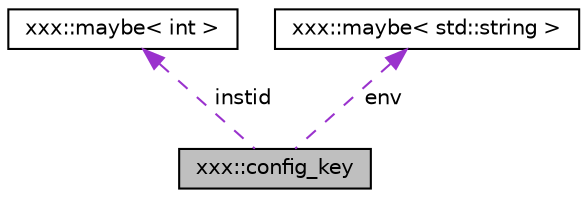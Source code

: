 digraph "xxx::config_key"
{
  edge [fontname="Helvetica",fontsize="10",labelfontname="Helvetica",labelfontsize="10"];
  node [fontname="Helvetica",fontsize="10",shape=record];
  Node1 [label="xxx::config_key",height=0.2,width=0.4,color="black", fillcolor="grey75", style="filled", fontcolor="black"];
  Node2 -> Node1 [dir="back",color="darkorchid3",fontsize="10",style="dashed",label=" instid" ,fontname="Helvetica"];
  Node2 [label="xxx::maybe\< int \>",height=0.2,width=0.4,color="black", fillcolor="white", style="filled",URL="$structxxx_1_1maybe.html"];
  Node3 -> Node1 [dir="back",color="darkorchid3",fontsize="10",style="dashed",label=" env" ,fontname="Helvetica"];
  Node3 [label="xxx::maybe\< std::string \>",height=0.2,width=0.4,color="black", fillcolor="white", style="filled",URL="$structxxx_1_1maybe.html"];
}
